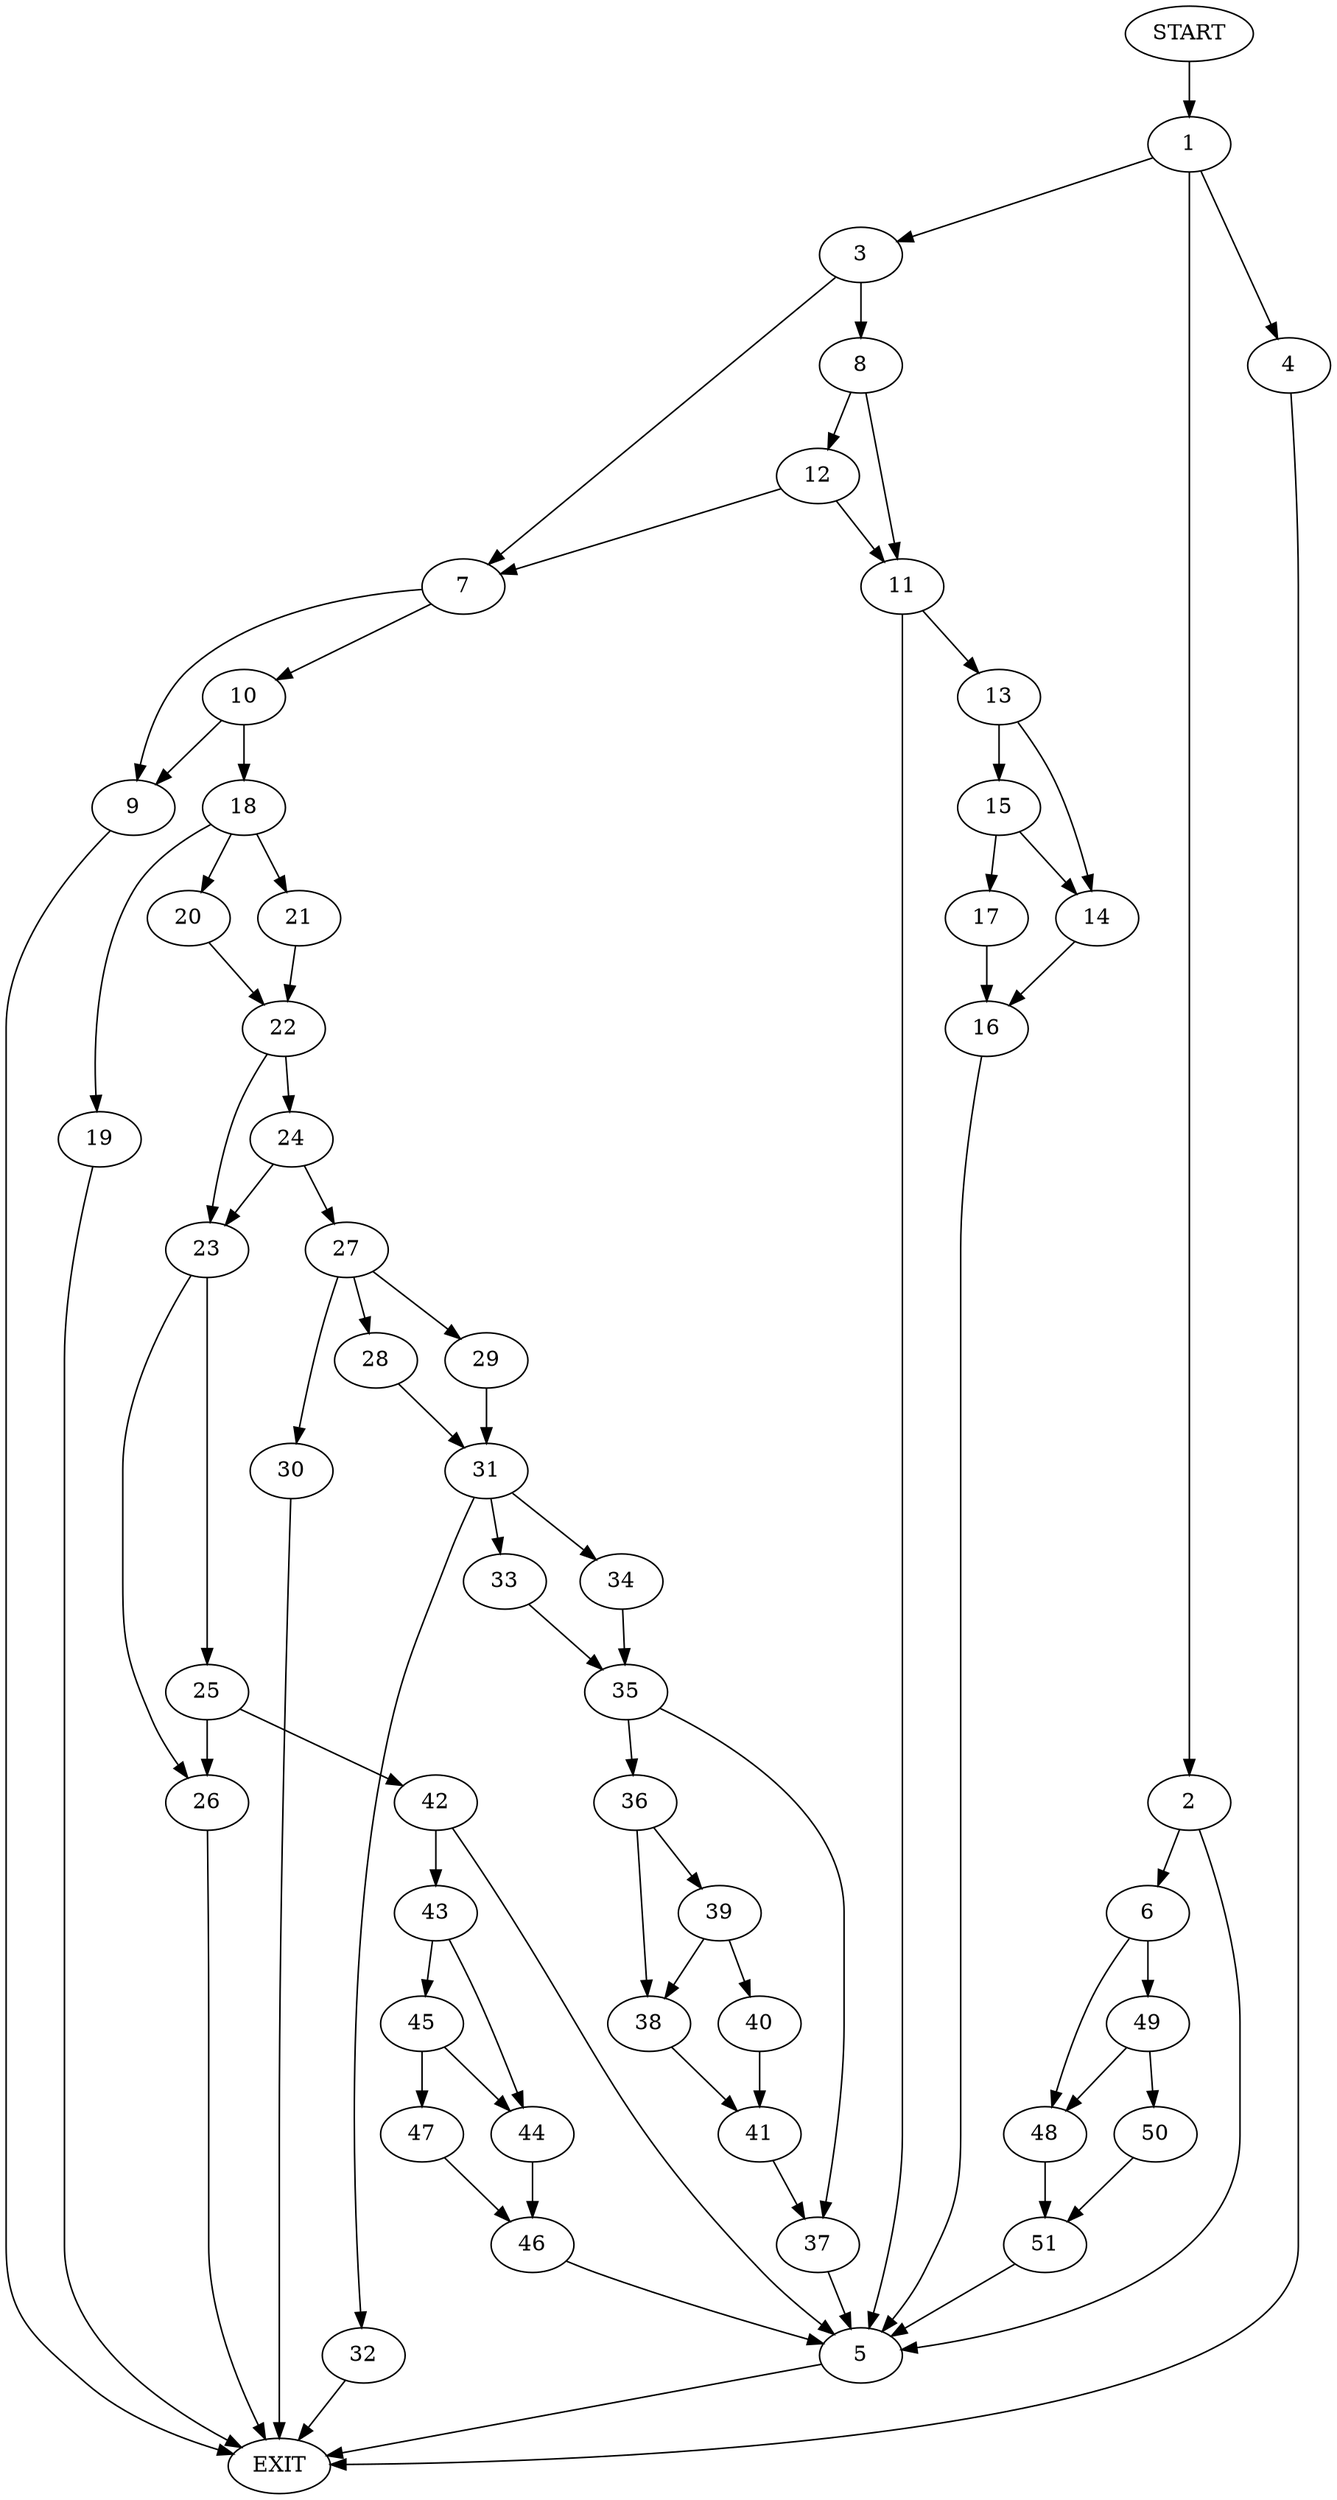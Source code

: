 digraph {
0 [label="START"];
1;
2;
3;
4;
5;
6;
7;
8;
9;
10;
11;
12;
13;
14;
15;
16;
17;
18;
19;
20;
21;
22;
23;
24;
25;
26;
27;
28;
29;
30;
31;
32;
33;
34;
35;
36;
37;
38;
39;
40;
41;
42;
43;
44;
45;
46;
47;
48;
49;
50;
51;
52 [label="EXIT"];
0 -> 1;
1 -> 2;
1 -> 3;
1 -> 4;
2 -> 5;
2 -> 6;
4 -> 52;
3 -> 7;
3 -> 8;
7 -> 9;
7 -> 10;
8 -> 11;
8 -> 12;
11 -> 5;
11 -> 13;
12 -> 7;
12 -> 11;
13 -> 14;
13 -> 15;
5 -> 52;
14 -> 16;
15 -> 17;
15 -> 14;
17 -> 16;
16 -> 5;
10 -> 9;
10 -> 18;
9 -> 52;
18 -> 19;
18 -> 20;
18 -> 21;
21 -> 22;
19 -> 52;
20 -> 22;
22 -> 23;
22 -> 24;
23 -> 25;
23 -> 26;
24 -> 27;
24 -> 23;
27 -> 28;
27 -> 29;
27 -> 30;
29 -> 31;
30 -> 52;
28 -> 31;
31 -> 32;
31 -> 33;
31 -> 34;
32 -> 52;
33 -> 35;
34 -> 35;
35 -> 36;
35 -> 37;
37 -> 5;
36 -> 38;
36 -> 39;
39 -> 40;
39 -> 38;
38 -> 41;
40 -> 41;
41 -> 37;
25 -> 26;
25 -> 42;
26 -> 52;
42 -> 5;
42 -> 43;
43 -> 44;
43 -> 45;
44 -> 46;
45 -> 44;
45 -> 47;
47 -> 46;
46 -> 5;
6 -> 48;
6 -> 49;
49 -> 48;
49 -> 50;
48 -> 51;
50 -> 51;
51 -> 5;
}